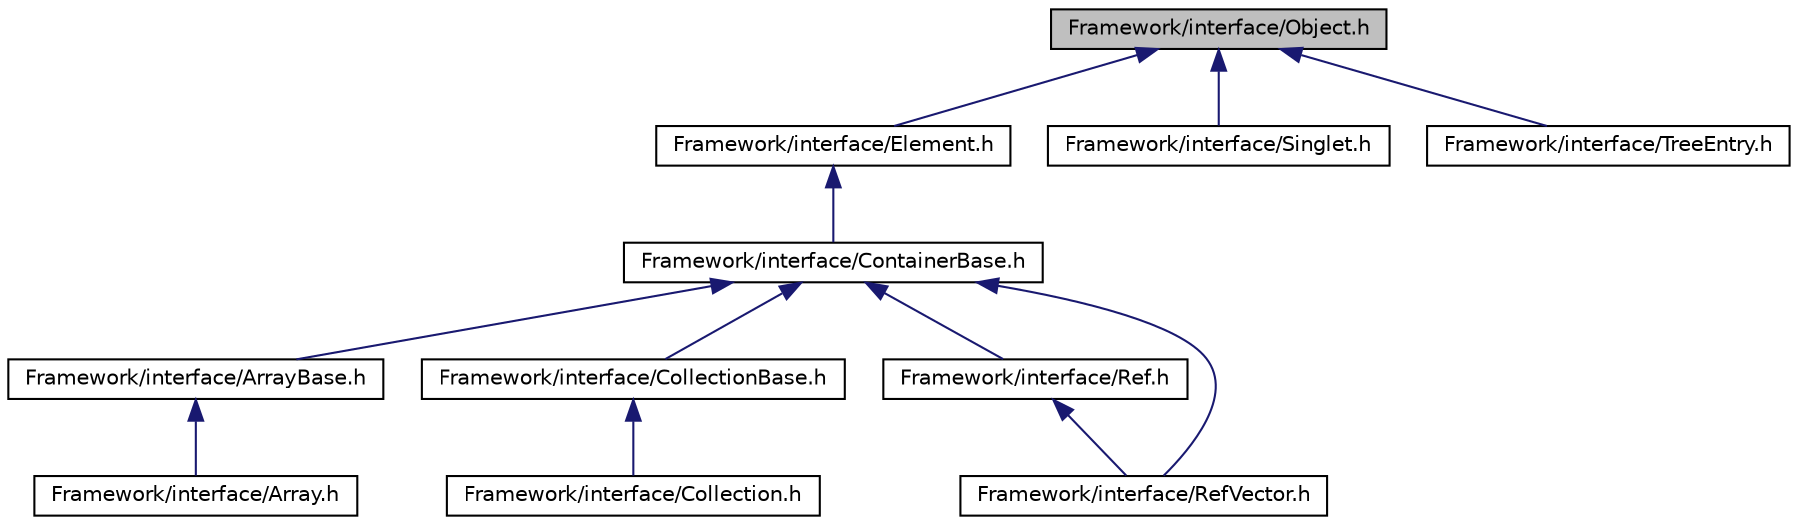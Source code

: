 digraph G
{
  edge [fontname="Helvetica",fontsize="10",labelfontname="Helvetica",labelfontsize="10"];
  node [fontname="Helvetica",fontsize="10",shape=record];
  Node1 [label="Framework/interface/Object.h",height=0.2,width=0.4,color="black", fillcolor="grey75", style="filled" fontcolor="black"];
  Node1 -> Node2 [dir=back,color="midnightblue",fontsize="10",style="solid"];
  Node2 [label="Framework/interface/Element.h",height=0.2,width=0.4,color="black", fillcolor="white", style="filled",URL="$Element_8h.html"];
  Node2 -> Node3 [dir=back,color="midnightblue",fontsize="10",style="solid"];
  Node3 [label="Framework/interface/ContainerBase.h",height=0.2,width=0.4,color="black", fillcolor="white", style="filled",URL="$ContainerBase_8h.html"];
  Node3 -> Node4 [dir=back,color="midnightblue",fontsize="10",style="solid"];
  Node4 [label="Framework/interface/ArrayBase.h",height=0.2,width=0.4,color="black", fillcolor="white", style="filled",URL="$ArrayBase_8h.html"];
  Node4 -> Node5 [dir=back,color="midnightblue",fontsize="10",style="solid"];
  Node5 [label="Framework/interface/Array.h",height=0.2,width=0.4,color="black", fillcolor="white", style="filled",URL="$Array_8h.html"];
  Node3 -> Node6 [dir=back,color="midnightblue",fontsize="10",style="solid"];
  Node6 [label="Framework/interface/CollectionBase.h",height=0.2,width=0.4,color="black", fillcolor="white", style="filled",URL="$CollectionBase_8h.html"];
  Node6 -> Node7 [dir=back,color="midnightblue",fontsize="10",style="solid"];
  Node7 [label="Framework/interface/Collection.h",height=0.2,width=0.4,color="black", fillcolor="white", style="filled",URL="$Collection_8h.html"];
  Node3 -> Node8 [dir=back,color="midnightblue",fontsize="10",style="solid"];
  Node8 [label="Framework/interface/Ref.h",height=0.2,width=0.4,color="black", fillcolor="white", style="filled",URL="$Ref_8h.html"];
  Node8 -> Node9 [dir=back,color="midnightblue",fontsize="10",style="solid"];
  Node9 [label="Framework/interface/RefVector.h",height=0.2,width=0.4,color="black", fillcolor="white", style="filled",URL="$RefVector_8h.html"];
  Node3 -> Node9 [dir=back,color="midnightblue",fontsize="10",style="solid"];
  Node1 -> Node10 [dir=back,color="midnightblue",fontsize="10",style="solid"];
  Node10 [label="Framework/interface/Singlet.h",height=0.2,width=0.4,color="black", fillcolor="white", style="filled",URL="$Singlet_8h.html"];
  Node1 -> Node11 [dir=back,color="midnightblue",fontsize="10",style="solid"];
  Node11 [label="Framework/interface/TreeEntry.h",height=0.2,width=0.4,color="black", fillcolor="white", style="filled",URL="$TreeEntry_8h.html"];
}
